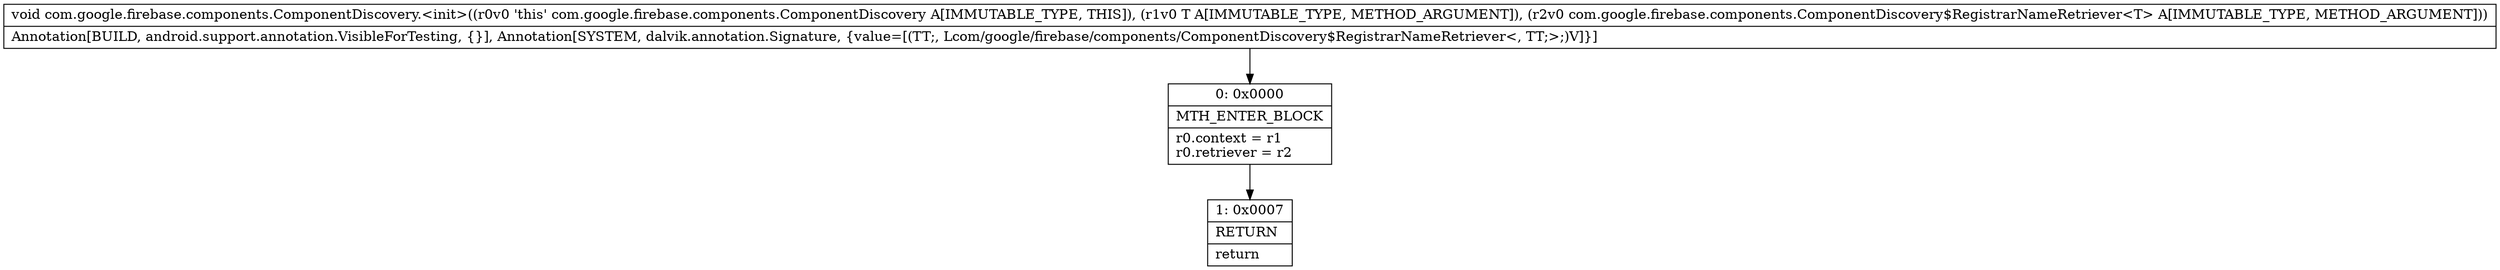 digraph "CFG forcom.google.firebase.components.ComponentDiscovery.\<init\>(Ljava\/lang\/Object;Lcom\/google\/firebase\/components\/ComponentDiscovery$RegistrarNameRetriever;)V" {
Node_0 [shape=record,label="{0\:\ 0x0000|MTH_ENTER_BLOCK\l|r0.context = r1\lr0.retriever = r2\l}"];
Node_1 [shape=record,label="{1\:\ 0x0007|RETURN\l|return\l}"];
MethodNode[shape=record,label="{void com.google.firebase.components.ComponentDiscovery.\<init\>((r0v0 'this' com.google.firebase.components.ComponentDiscovery A[IMMUTABLE_TYPE, THIS]), (r1v0 T A[IMMUTABLE_TYPE, METHOD_ARGUMENT]), (r2v0 com.google.firebase.components.ComponentDiscovery$RegistrarNameRetriever\<T\> A[IMMUTABLE_TYPE, METHOD_ARGUMENT]))  | Annotation[BUILD, android.support.annotation.VisibleForTesting, \{\}], Annotation[SYSTEM, dalvik.annotation.Signature, \{value=[(TT;, Lcom\/google\/firebase\/components\/ComponentDiscovery$RegistrarNameRetriever\<, TT;\>;)V]\}]\l}"];
MethodNode -> Node_0;
Node_0 -> Node_1;
}

